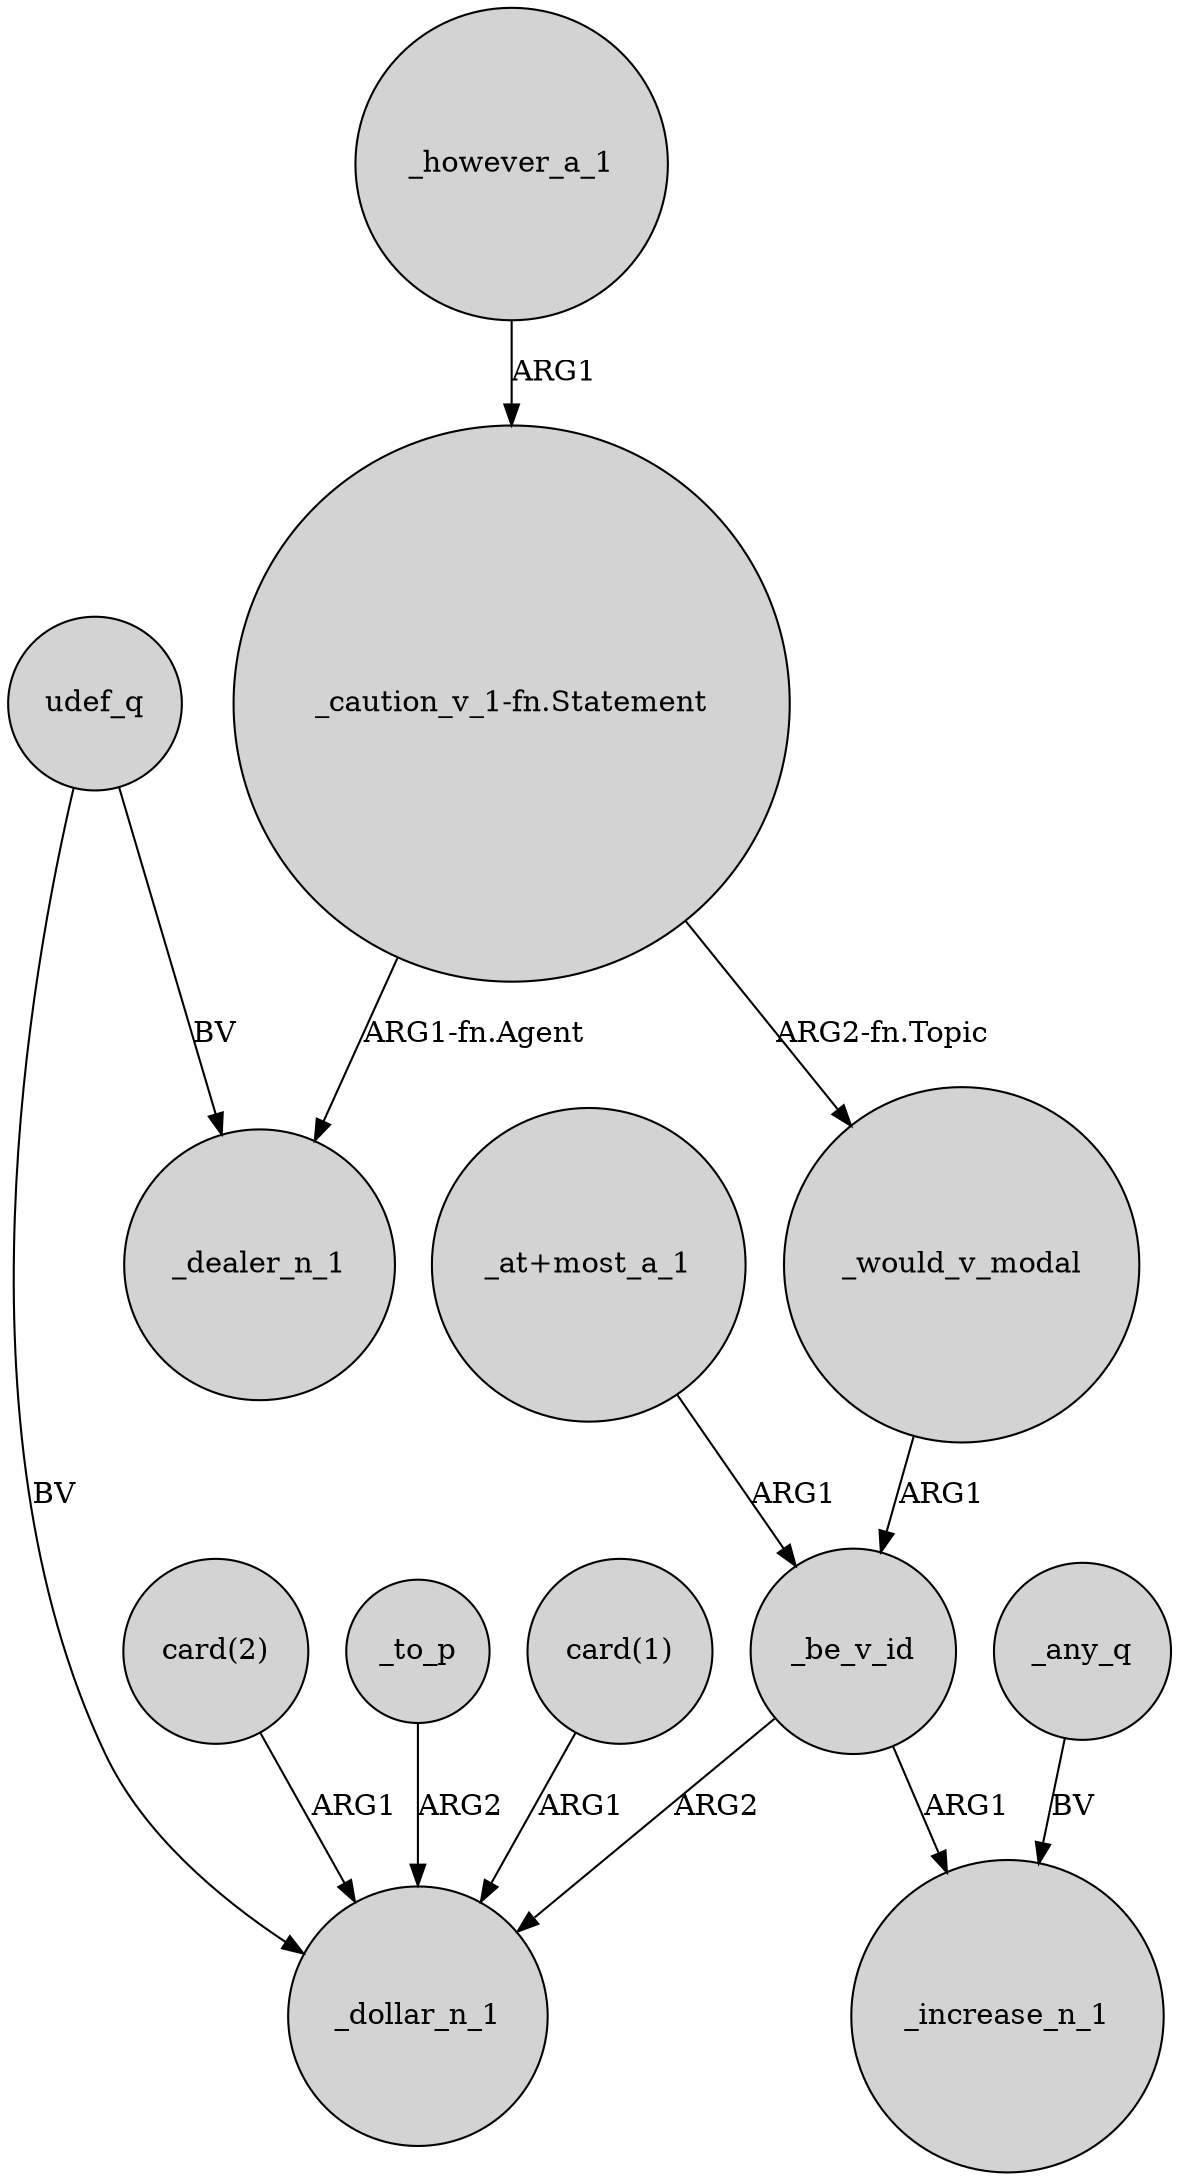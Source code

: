 digraph {
	node [shape=circle style=filled]
	_be_v_id -> _dollar_n_1 [label=ARG2]
	_however_a_1 -> "_caution_v_1-fn.Statement" [label=ARG1]
	"card(2)" -> _dollar_n_1 [label=ARG1]
	_would_v_modal -> _be_v_id [label=ARG1]
	"card(1)" -> _dollar_n_1 [label=ARG1]
	udef_q -> _dealer_n_1 [label=BV]
	_to_p -> _dollar_n_1 [label=ARG2]
	"_at+most_a_1" -> _be_v_id [label=ARG1]
	"_caution_v_1-fn.Statement" -> _dealer_n_1 [label="ARG1-fn.Agent"]
	"_caution_v_1-fn.Statement" -> _would_v_modal [label="ARG2-fn.Topic"]
	_be_v_id -> _increase_n_1 [label=ARG1]
	udef_q -> _dollar_n_1 [label=BV]
	_any_q -> _increase_n_1 [label=BV]
}
